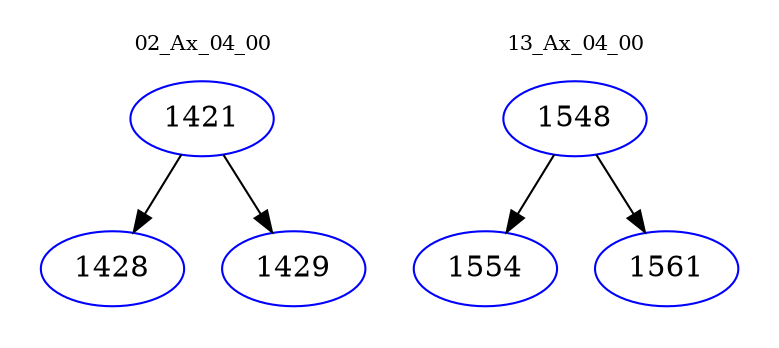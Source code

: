 digraph{
subgraph cluster_0 {
color = white
label = "02_Ax_04_00";
fontsize=10;
T0_1421 [label="1421", color="blue"]
T0_1421 -> T0_1428 [color="black"]
T0_1428 [label="1428", color="blue"]
T0_1421 -> T0_1429 [color="black"]
T0_1429 [label="1429", color="blue"]
}
subgraph cluster_1 {
color = white
label = "13_Ax_04_00";
fontsize=10;
T1_1548 [label="1548", color="blue"]
T1_1548 -> T1_1554 [color="black"]
T1_1554 [label="1554", color="blue"]
T1_1548 -> T1_1561 [color="black"]
T1_1561 [label="1561", color="blue"]
}
}
